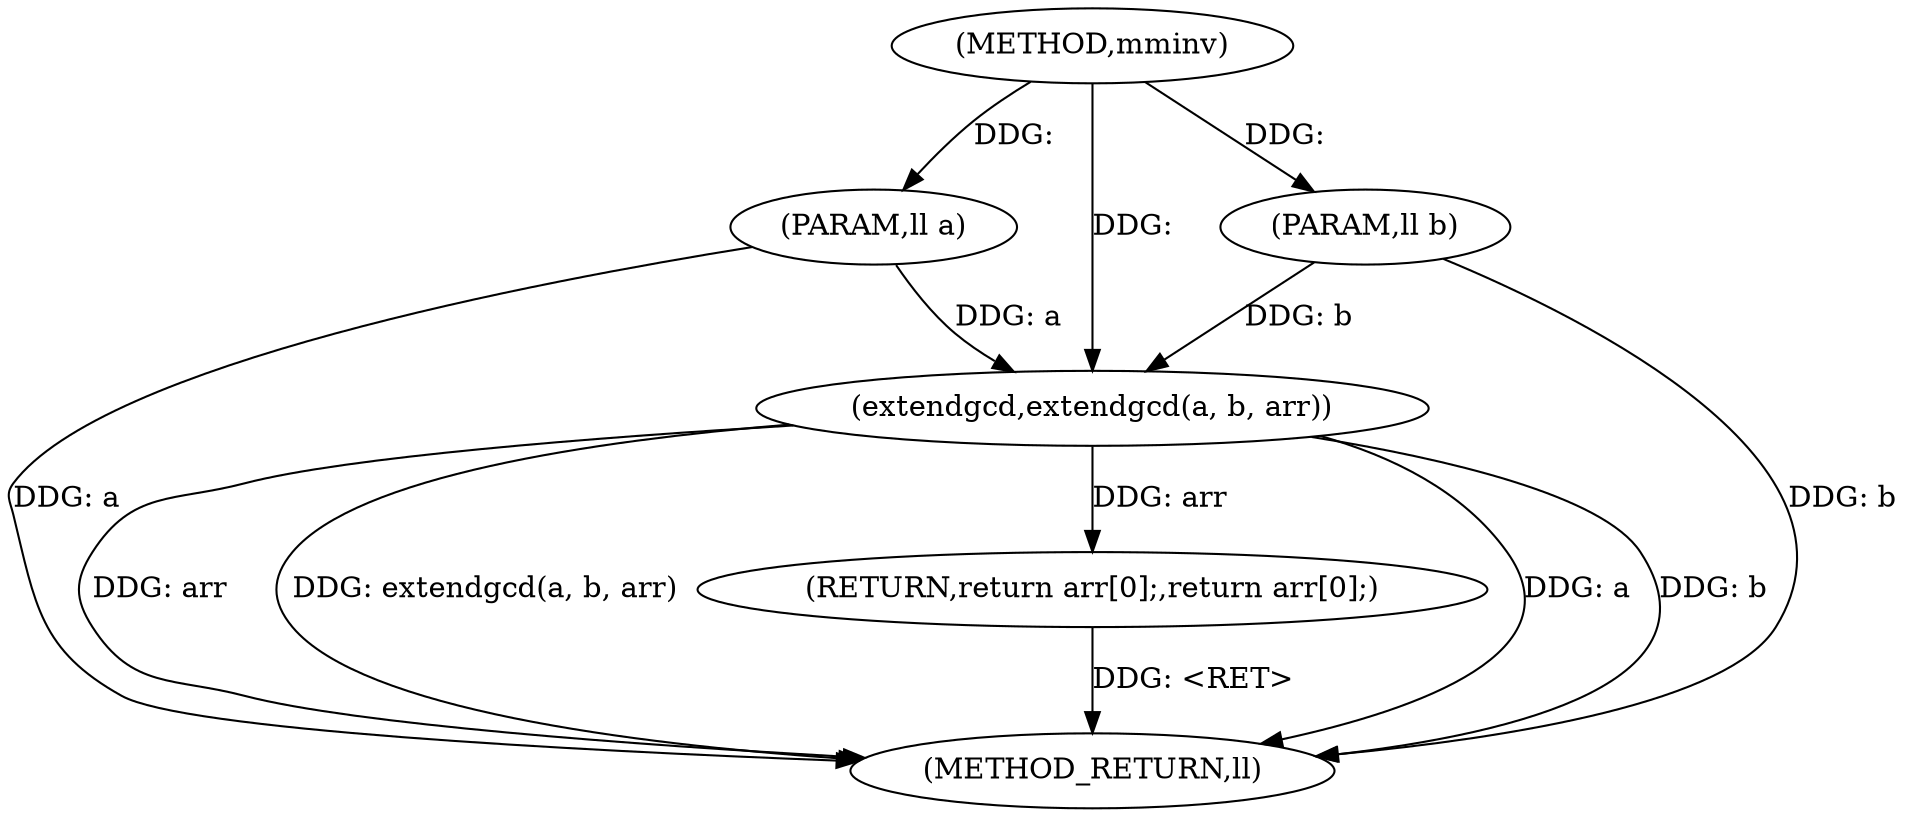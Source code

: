 digraph "mminv" {  
"1000982" [label = "(METHOD,mminv)" ]
"1000995" [label = "(METHOD_RETURN,ll)" ]
"1000983" [label = "(PARAM,ll a)" ]
"1000984" [label = "(PARAM,ll b)" ]
"1000987" [label = "(extendgcd,extendgcd(a, b, arr))" ]
"1000991" [label = "(RETURN,return arr[0];,return arr[0];)" ]
  "1000991" -> "1000995"  [ label = "DDG: <RET>"] 
  "1000983" -> "1000995"  [ label = "DDG: a"] 
  "1000984" -> "1000995"  [ label = "DDG: b"] 
  "1000987" -> "1000995"  [ label = "DDG: a"] 
  "1000987" -> "1000995"  [ label = "DDG: b"] 
  "1000987" -> "1000995"  [ label = "DDG: arr"] 
  "1000987" -> "1000995"  [ label = "DDG: extendgcd(a, b, arr)"] 
  "1000982" -> "1000983"  [ label = "DDG: "] 
  "1000982" -> "1000984"  [ label = "DDG: "] 
  "1000987" -> "1000991"  [ label = "DDG: arr"] 
  "1000983" -> "1000987"  [ label = "DDG: a"] 
  "1000982" -> "1000987"  [ label = "DDG: "] 
  "1000984" -> "1000987"  [ label = "DDG: b"] 
}
